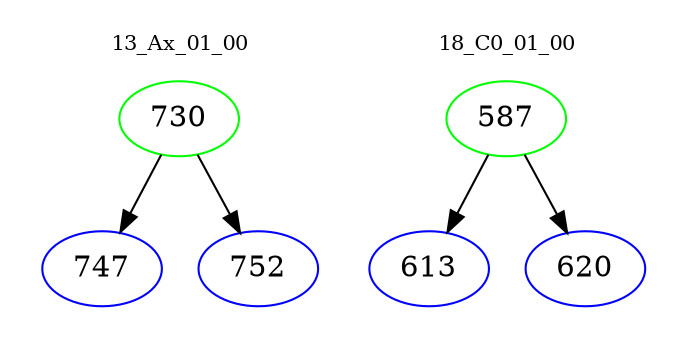 digraph{
subgraph cluster_0 {
color = white
label = "13_Ax_01_00";
fontsize=10;
T0_730 [label="730", color="green"]
T0_730 -> T0_747 [color="black"]
T0_747 [label="747", color="blue"]
T0_730 -> T0_752 [color="black"]
T0_752 [label="752", color="blue"]
}
subgraph cluster_1 {
color = white
label = "18_C0_01_00";
fontsize=10;
T1_587 [label="587", color="green"]
T1_587 -> T1_613 [color="black"]
T1_613 [label="613", color="blue"]
T1_587 -> T1_620 [color="black"]
T1_620 [label="620", color="blue"]
}
}
